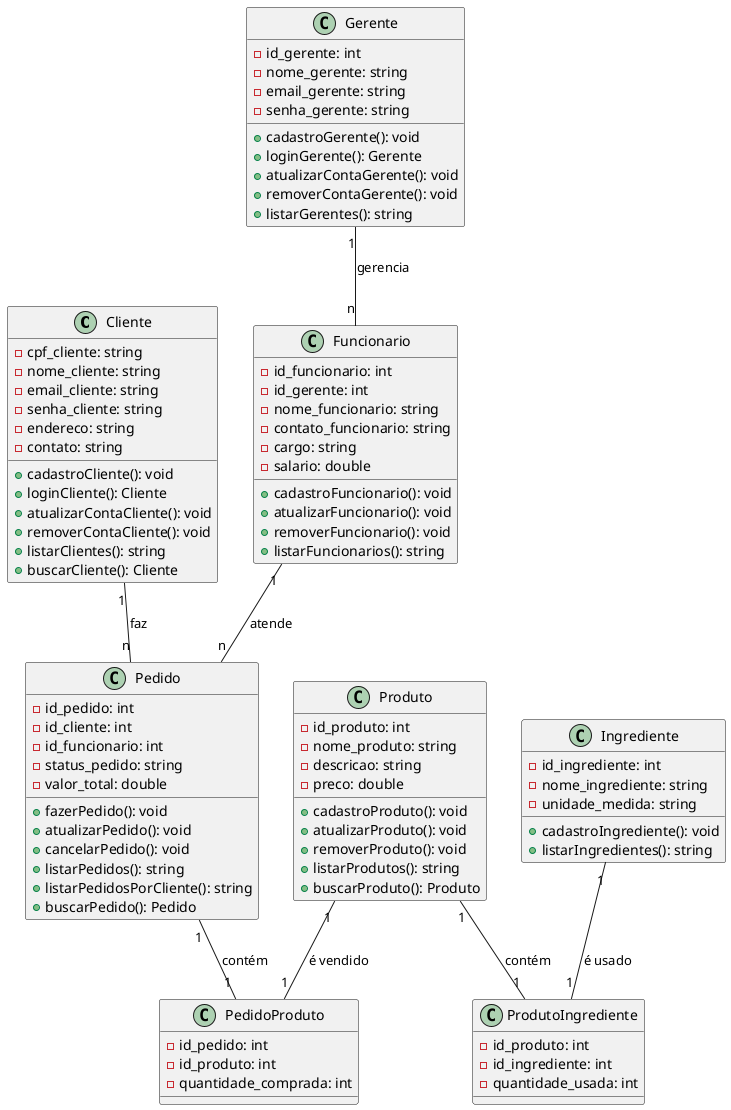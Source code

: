 @startuml diagrama

class Cliente {
    - cpf_cliente: string
    - nome_cliente: string
    - email_cliente: string
    - senha_cliente: string
    - endereco: string
    - contato: string

    + cadastroCliente(): void
    + loginCliente(): Cliente
    + atualizarContaCliente(): void
    + removerContaCliente(): void
    + listarClientes(): string
    + buscarCliente(): Cliente
}

class Gerente {
    - id_gerente: int
    - nome_gerente: string
    - email_gerente: string
    - senha_gerente: string

    + cadastroGerente(): void
    + loginGerente(): Gerente
    + atualizarContaGerente(): void
    + removerContaGerente(): void
    + listarGerentes(): string
}

class Funcionario {
    - id_funcionario: int
    - id_gerente: int
    - nome_funcionario: string
    - contato_funcionario: string
    - cargo: string
    - salario: double

    + cadastroFuncionario(): void
    + atualizarFuncionario(): void
    + removerFuncionario(): void
    + listarFuncionarios(): string
}

class Produto {
    - id_produto: int
    - nome_produto: string
    - descricao: string
    - preco: double

    + cadastroProduto(): void
    + atualizarProduto(): void
    + removerProduto(): void
    + listarProdutos(): string
    + buscarProduto(): Produto
}

class Ingrediente {
    - id_ingrediente: int
    - nome_ingrediente: string
    - unidade_medida: string

    + cadastroIngrediente(): void
    + listarIngredientes(): string
}

class Pedido{
    - id_pedido: int
    - id_cliente: int
    - id_funcionario: int
    - status_pedido: string
    - valor_total: double

    + fazerPedido(): void
    + atualizarPedido(): void
    + cancelarPedido(): void
    + listarPedidos(): string
    + listarPedidosPorCliente(): string
    + buscarPedido(): Pedido
}

class PedidoProduto{
    - id_pedido: int
    - id_produto: int
    - quantidade_comprada: int
}

class ProdutoIngrediente{
    - id_produto: int
    - id_ingrediente: int
    - quantidade_usada: int
}

Cliente "1" -- "n" Pedido : faz
Pedido "1" -- "1" PedidoProduto : contém
Produto "1" -- "1" PedidoProduto : é vendido
Produto "1" -- "1" ProdutoIngrediente : contém
Ingrediente "1" -- "1" ProdutoIngrediente : é usado
Funcionario "1" -- "n" Pedido : atende
Gerente "1" -- "n" Funcionario : gerencia

@enduml